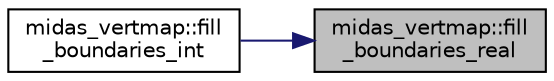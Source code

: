 digraph "midas_vertmap::fill_boundaries_real"
{
 // INTERACTIVE_SVG=YES
 // LATEX_PDF_SIZE
  edge [fontname="Helvetica",fontsize="10",labelfontname="Helvetica",labelfontsize="10"];
  node [fontname="Helvetica",fontsize="10",shape=record];
  rankdir="RL";
  Node1 [label="midas_vertmap::fill\l_boundaries_real",height=0.2,width=0.4,color="black", fillcolor="grey75", style="filled", fontcolor="black",tooltip="fill grid edges"];
  Node1 -> Node2 [dir="back",color="midnightblue",fontsize="10",style="solid",fontname="Helvetica"];
  Node2 [label="midas_vertmap::fill\l_boundaries_int",height=0.2,width=0.4,color="black", fillcolor="white", style="filled",URL="$namespacemidas__vertmap.html#a08be851d2f13bc26d9b4d378d437e296",tooltip="Fill grid edges."];
}

